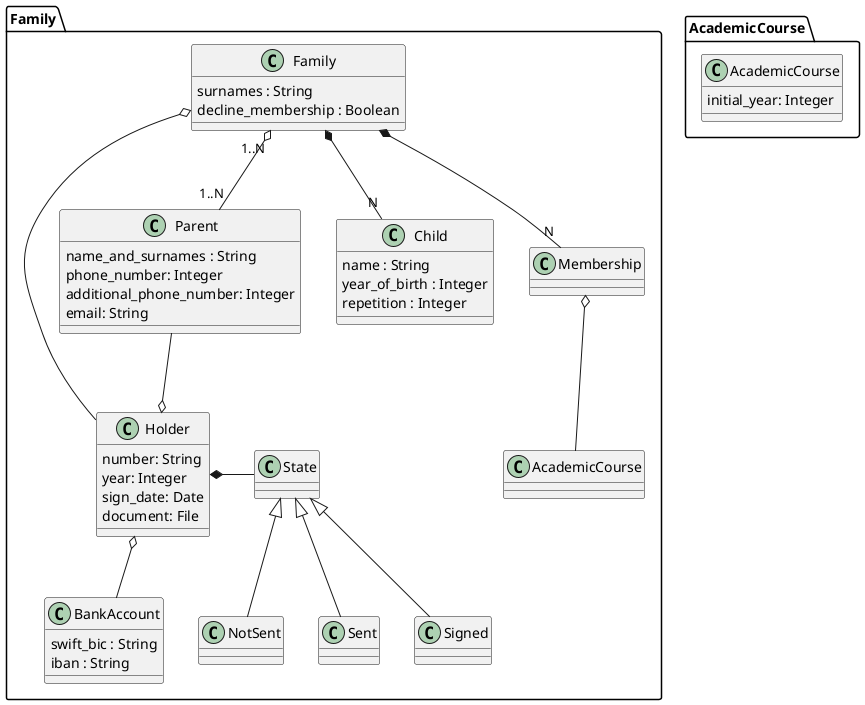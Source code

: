 @startuml
package Family {
  class Family {
    surnames : String
    decline_membership : Boolean
  }
  class Parent {
    name_and_surnames : String
    phone_number: Integer
    additional_phone_number: Integer
    email: String
  }
  class Child {
    name : String
    year_of_birth : Integer
    repetition : Integer
  }
  class Holder {
      number: String
      year: Integer
      sign_date: Date
      document: File
  }
  class BankAccount {
    swift_bic : String
    iban : String
  }
  class State
  class NotSent
  class Sent
  class Signed

  NotSent -up-|> State
  Sent -up-|> State
  Signed -up-|> State
  Holder *-right- State

  class Membership
  Parent --o Holder: ""
  Holder o-- BankAccount
  Family o-- Holder


  Family "1..N" o-- "1..N" Parent
  Family *-- "N" Child
  Family *-- "N" Membership: ""
  Membership o-- AcademicCourse
}

package AcademicCourse {
  class AcademicCourse {
    initial_year: Integer
  }
}
@enduml
